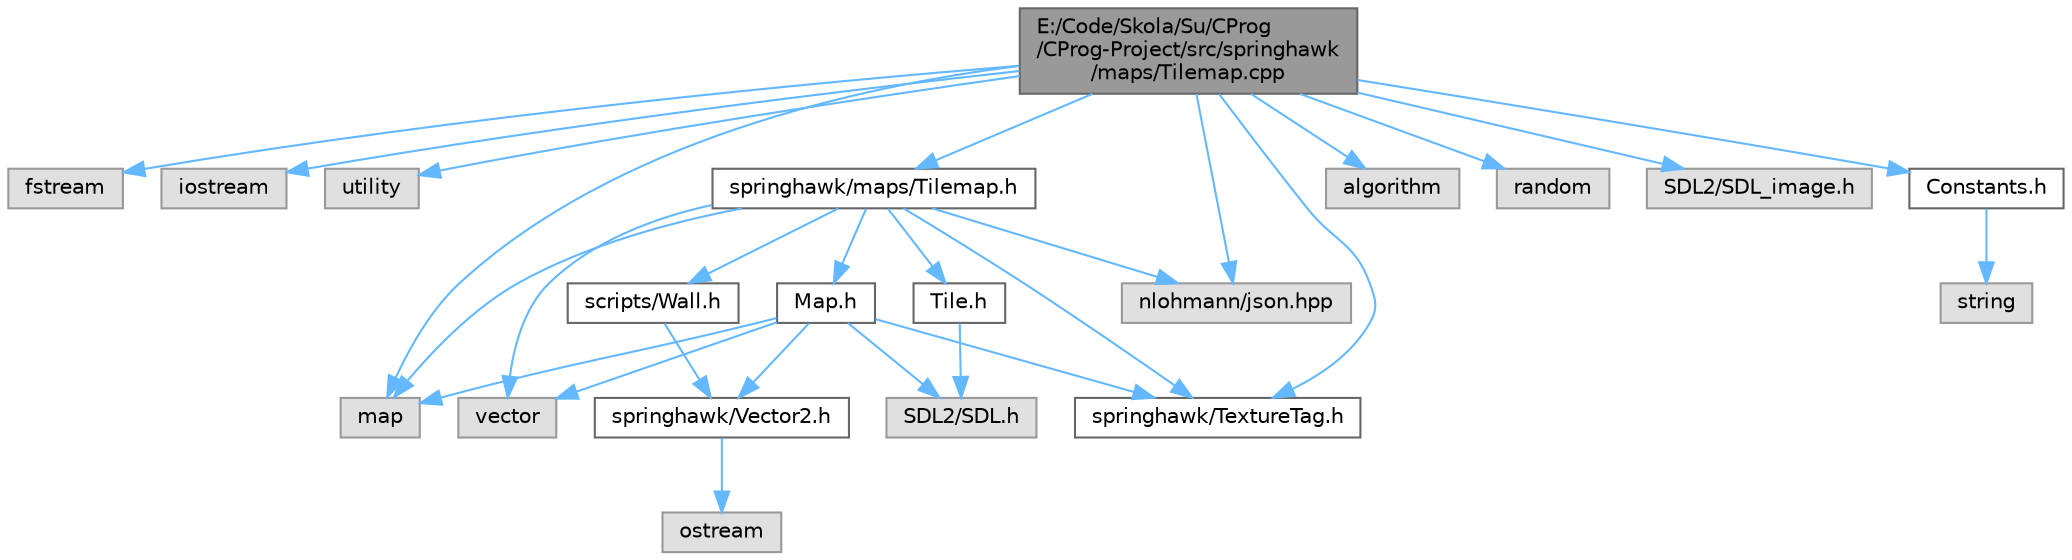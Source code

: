 digraph "E:/Code/Skola/Su/CProg/CProg-Project/src/springhawk/maps/Tilemap.cpp"
{
 // LATEX_PDF_SIZE
  bgcolor="transparent";
  edge [fontname=Helvetica,fontsize=10,labelfontname=Helvetica,labelfontsize=10];
  node [fontname=Helvetica,fontsize=10,shape=box,height=0.2,width=0.4];
  Node1 [id="Node000001",label="E:/Code/Skola/Su/CProg\l/CProg-Project/src/springhawk\l/maps/Tilemap.cpp",height=0.2,width=0.4,color="gray40", fillcolor="grey60", style="filled", fontcolor="black",tooltip=" "];
  Node1 -> Node2 [id="edge28_Node000001_Node000002",color="steelblue1",style="solid",tooltip=" "];
  Node2 [id="Node000002",label="fstream",height=0.2,width=0.4,color="grey60", fillcolor="#E0E0E0", style="filled",tooltip=" "];
  Node1 -> Node3 [id="edge29_Node000001_Node000003",color="steelblue1",style="solid",tooltip=" "];
  Node3 [id="Node000003",label="iostream",height=0.2,width=0.4,color="grey60", fillcolor="#E0E0E0", style="filled",tooltip=" "];
  Node1 -> Node4 [id="edge30_Node000001_Node000004",color="steelblue1",style="solid",tooltip=" "];
  Node4 [id="Node000004",label="utility",height=0.2,width=0.4,color="grey60", fillcolor="#E0E0E0", style="filled",tooltip=" "];
  Node1 -> Node5 [id="edge31_Node000001_Node000005",color="steelblue1",style="solid",tooltip=" "];
  Node5 [id="Node000005",label="map",height=0.2,width=0.4,color="grey60", fillcolor="#E0E0E0", style="filled",tooltip=" "];
  Node1 -> Node6 [id="edge32_Node000001_Node000006",color="steelblue1",style="solid",tooltip=" "];
  Node6 [id="Node000006",label="algorithm",height=0.2,width=0.4,color="grey60", fillcolor="#E0E0E0", style="filled",tooltip=" "];
  Node1 -> Node7 [id="edge33_Node000001_Node000007",color="steelblue1",style="solid",tooltip=" "];
  Node7 [id="Node000007",label="random",height=0.2,width=0.4,color="grey60", fillcolor="#E0E0E0", style="filled",tooltip=" "];
  Node1 -> Node8 [id="edge34_Node000001_Node000008",color="steelblue1",style="solid",tooltip=" "];
  Node8 [id="Node000008",label="SDL2/SDL_image.h",height=0.2,width=0.4,color="grey60", fillcolor="#E0E0E0", style="filled",tooltip=" "];
  Node1 -> Node9 [id="edge35_Node000001_Node000009",color="steelblue1",style="solid",tooltip=" "];
  Node9 [id="Node000009",label="springhawk/maps/Tilemap.h",height=0.2,width=0.4,color="grey40", fillcolor="white", style="filled",URL="$_tilemap_8h.html",tooltip=" "];
  Node9 -> Node10 [id="edge36_Node000009_Node000010",color="steelblue1",style="solid",tooltip=" "];
  Node10 [id="Node000010",label="vector",height=0.2,width=0.4,color="grey60", fillcolor="#E0E0E0", style="filled",tooltip=" "];
  Node9 -> Node5 [id="edge37_Node000009_Node000005",color="steelblue1",style="solid",tooltip=" "];
  Node9 -> Node11 [id="edge38_Node000009_Node000011",color="steelblue1",style="solid",tooltip=" "];
  Node11 [id="Node000011",label="Map.h",height=0.2,width=0.4,color="grey40", fillcolor="white", style="filled",URL="$_map_8h.html",tooltip=" "];
  Node11 -> Node5 [id="edge39_Node000011_Node000005",color="steelblue1",style="solid",tooltip=" "];
  Node11 -> Node12 [id="edge40_Node000011_Node000012",color="steelblue1",style="solid",tooltip=" "];
  Node12 [id="Node000012",label="springhawk/Vector2.h",height=0.2,width=0.4,color="grey40", fillcolor="white", style="filled",URL="$_vector2_8h.html",tooltip=" "];
  Node12 -> Node13 [id="edge41_Node000012_Node000013",color="steelblue1",style="solid",tooltip=" "];
  Node13 [id="Node000013",label="ostream",height=0.2,width=0.4,color="grey60", fillcolor="#E0E0E0", style="filled",tooltip=" "];
  Node11 -> Node14 [id="edge42_Node000011_Node000014",color="steelblue1",style="solid",tooltip=" "];
  Node14 [id="Node000014",label="SDL2/SDL.h",height=0.2,width=0.4,color="grey60", fillcolor="#E0E0E0", style="filled",tooltip=" "];
  Node11 -> Node10 [id="edge43_Node000011_Node000010",color="steelblue1",style="solid",tooltip=" "];
  Node11 -> Node15 [id="edge44_Node000011_Node000015",color="steelblue1",style="solid",tooltip=" "];
  Node15 [id="Node000015",label="springhawk/TextureTag.h",height=0.2,width=0.4,color="grey40", fillcolor="white", style="filled",URL="$_texture_tag_8h.html",tooltip=" "];
  Node9 -> Node16 [id="edge45_Node000009_Node000016",color="steelblue1",style="solid",tooltip=" "];
  Node16 [id="Node000016",label="scripts/Wall.h",height=0.2,width=0.4,color="grey40", fillcolor="white", style="filled",URL="$_wall_8h.html",tooltip=" "];
  Node16 -> Node12 [id="edge46_Node000016_Node000012",color="steelblue1",style="solid",tooltip=" "];
  Node9 -> Node17 [id="edge47_Node000009_Node000017",color="steelblue1",style="solid",tooltip=" "];
  Node17 [id="Node000017",label="Tile.h",height=0.2,width=0.4,color="grey40", fillcolor="white", style="filled",URL="$_tile_8h.html",tooltip=" "];
  Node17 -> Node14 [id="edge48_Node000017_Node000014",color="steelblue1",style="solid",tooltip=" "];
  Node9 -> Node15 [id="edge49_Node000009_Node000015",color="steelblue1",style="solid",tooltip=" "];
  Node9 -> Node18 [id="edge50_Node000009_Node000018",color="steelblue1",style="solid",tooltip=" "];
  Node18 [id="Node000018",label="nlohmann/json.hpp",height=0.2,width=0.4,color="grey60", fillcolor="#E0E0E0", style="filled",tooltip=" "];
  Node1 -> Node19 [id="edge51_Node000001_Node000019",color="steelblue1",style="solid",tooltip=" "];
  Node19 [id="Node000019",label="Constants.h",height=0.2,width=0.4,color="grey40", fillcolor="white", style="filled",URL="$_constants_8h.html",tooltip=" "];
  Node19 -> Node20 [id="edge52_Node000019_Node000020",color="steelblue1",style="solid",tooltip=" "];
  Node20 [id="Node000020",label="string",height=0.2,width=0.4,color="grey60", fillcolor="#E0E0E0", style="filled",tooltip=" "];
  Node1 -> Node15 [id="edge53_Node000001_Node000015",color="steelblue1",style="solid",tooltip=" "];
  Node1 -> Node18 [id="edge54_Node000001_Node000018",color="steelblue1",style="solid",tooltip=" "];
}
